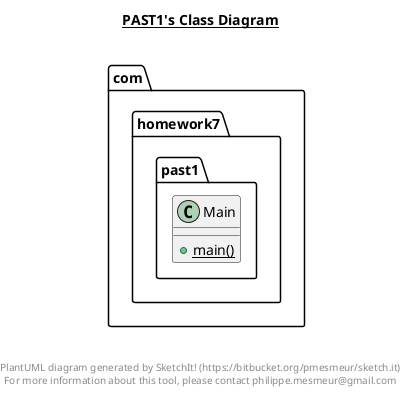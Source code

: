 @startuml

title __PAST1's Class Diagram__\n

  namespace com.homework7.past1 {
    class com.homework7.past1.Main {
        {static} + main()
    }
  }
  



right footer


PlantUML diagram generated by SketchIt! (https://bitbucket.org/pmesmeur/sketch.it)
For more information about this tool, please contact philippe.mesmeur@gmail.com
endfooter

@enduml

